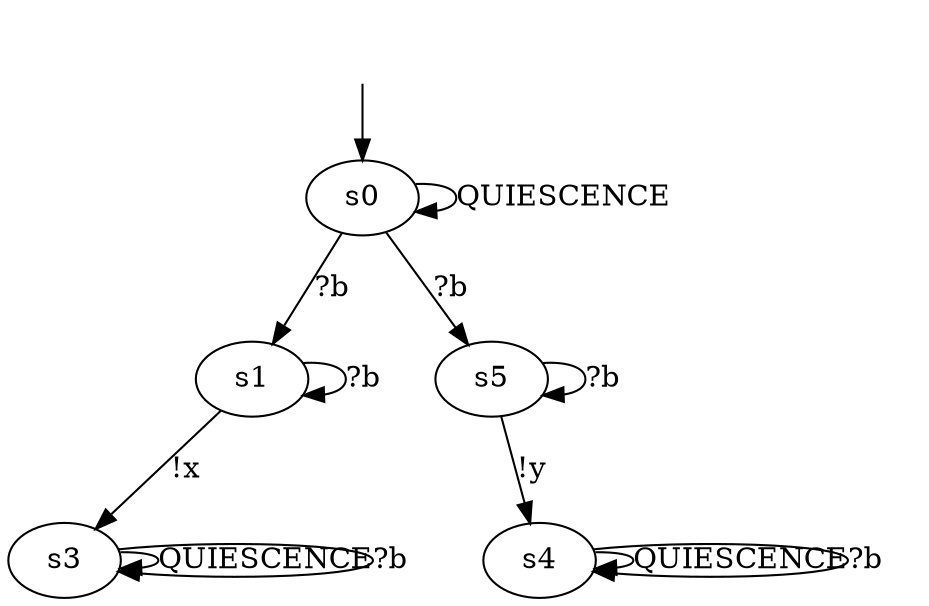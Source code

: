 digraph "../../DotModels/Iolts/ioco/12_ioco_S" {
s0 [label=s0];
s1 [label=s1];
s3 [label=s3];
s4 [label=s4];
s5 [label=s5];
s0 -> s0  [label=QUIESCENCE];
s0 -> s5  [label="?b"];
s0 -> s1  [label="?b"];
s1 -> s3  [label="!x"];
s1 -> s1  [label="?b"];
s3 -> s3  [label=QUIESCENCE];
s3 -> s3  [label="?b"];
s4 -> s4  [label=QUIESCENCE];
s4 -> s4  [label="?b"];
s5 -> s4  [label="!y"];
s5 -> s5  [label="?b"];
__start0 [label="", shape=none];
__start0 -> s0  [label=""];
}
